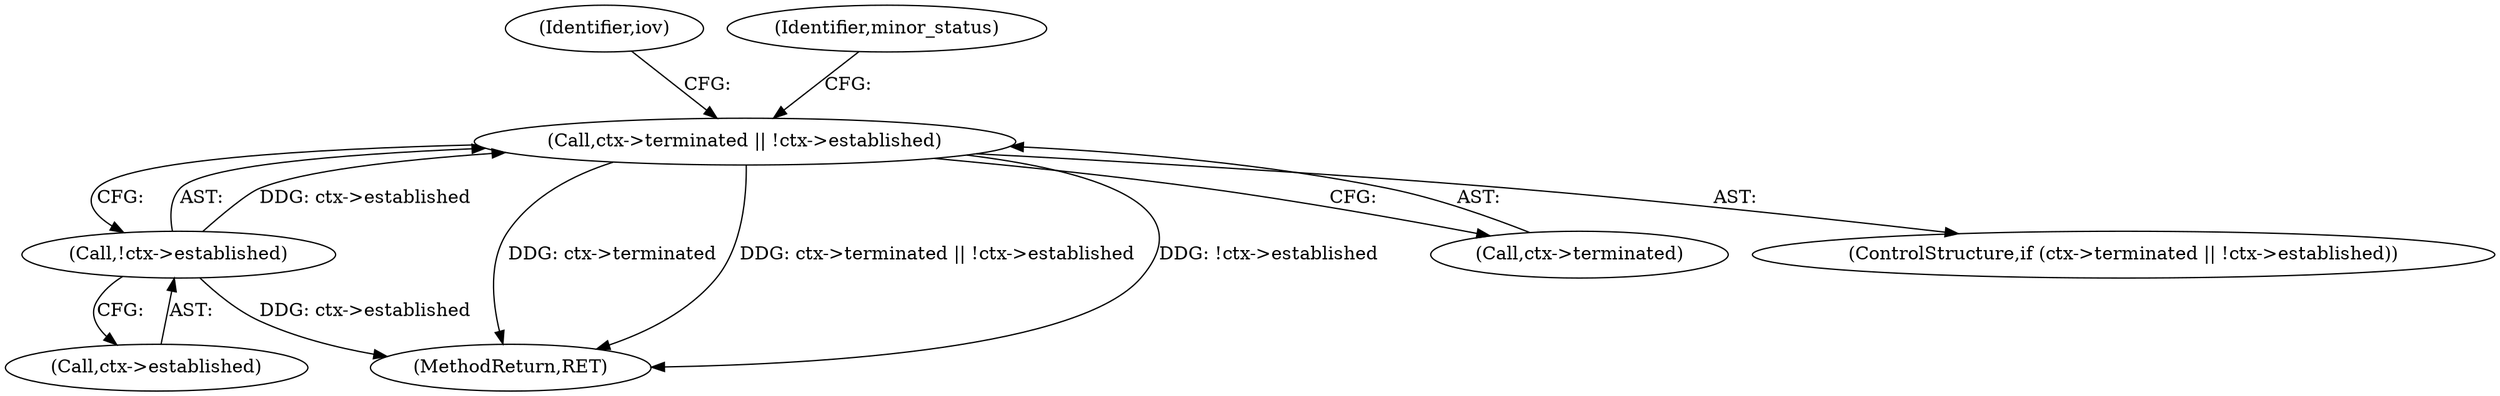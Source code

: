 digraph "0_krb5_82dc33da50338ac84c7b4102dc6513d897d0506a_6@pointer" {
"1000117" [label="(Call,ctx->terminated || !ctx->established)"];
"1000121" [label="(Call,!ctx->established)"];
"1000117" [label="(Call,ctx->terminated || !ctx->established)"];
"1000122" [label="(Call,ctx->established)"];
"1000164" [label="(MethodReturn,RET)"];
"1000135" [label="(Identifier,iov)"];
"1000128" [label="(Identifier,minor_status)"];
"1000118" [label="(Call,ctx->terminated)"];
"1000121" [label="(Call,!ctx->established)"];
"1000116" [label="(ControlStructure,if (ctx->terminated || !ctx->established))"];
"1000117" -> "1000116"  [label="AST: "];
"1000117" -> "1000118"  [label="CFG: "];
"1000117" -> "1000121"  [label="CFG: "];
"1000118" -> "1000117"  [label="AST: "];
"1000121" -> "1000117"  [label="AST: "];
"1000128" -> "1000117"  [label="CFG: "];
"1000135" -> "1000117"  [label="CFG: "];
"1000117" -> "1000164"  [label="DDG: ctx->terminated"];
"1000117" -> "1000164"  [label="DDG: ctx->terminated || !ctx->established"];
"1000117" -> "1000164"  [label="DDG: !ctx->established"];
"1000121" -> "1000117"  [label="DDG: ctx->established"];
"1000121" -> "1000122"  [label="CFG: "];
"1000122" -> "1000121"  [label="AST: "];
"1000121" -> "1000164"  [label="DDG: ctx->established"];
}
